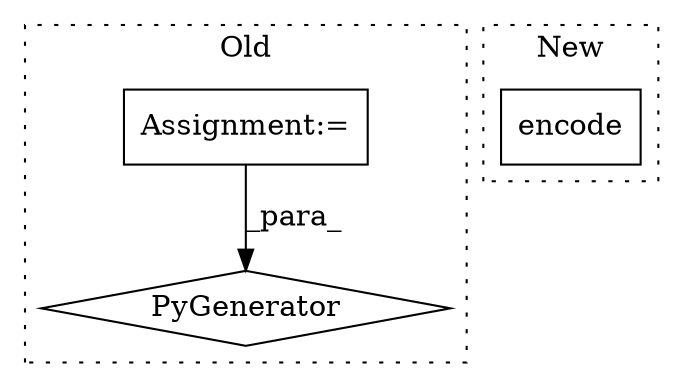 digraph G {
subgraph cluster0 {
1 [label="PyGenerator" a="107" s="1414" l="98" shape="diamond"];
3 [label="Assignment:=" a="7" s="1484" l="22" shape="box"];
label = "Old";
style="dotted";
}
subgraph cluster1 {
2 [label="encode" a="32" s="1444,1454" l="7,1" shape="box"];
label = "New";
style="dotted";
}
3 -> 1 [label="_para_"];
}
